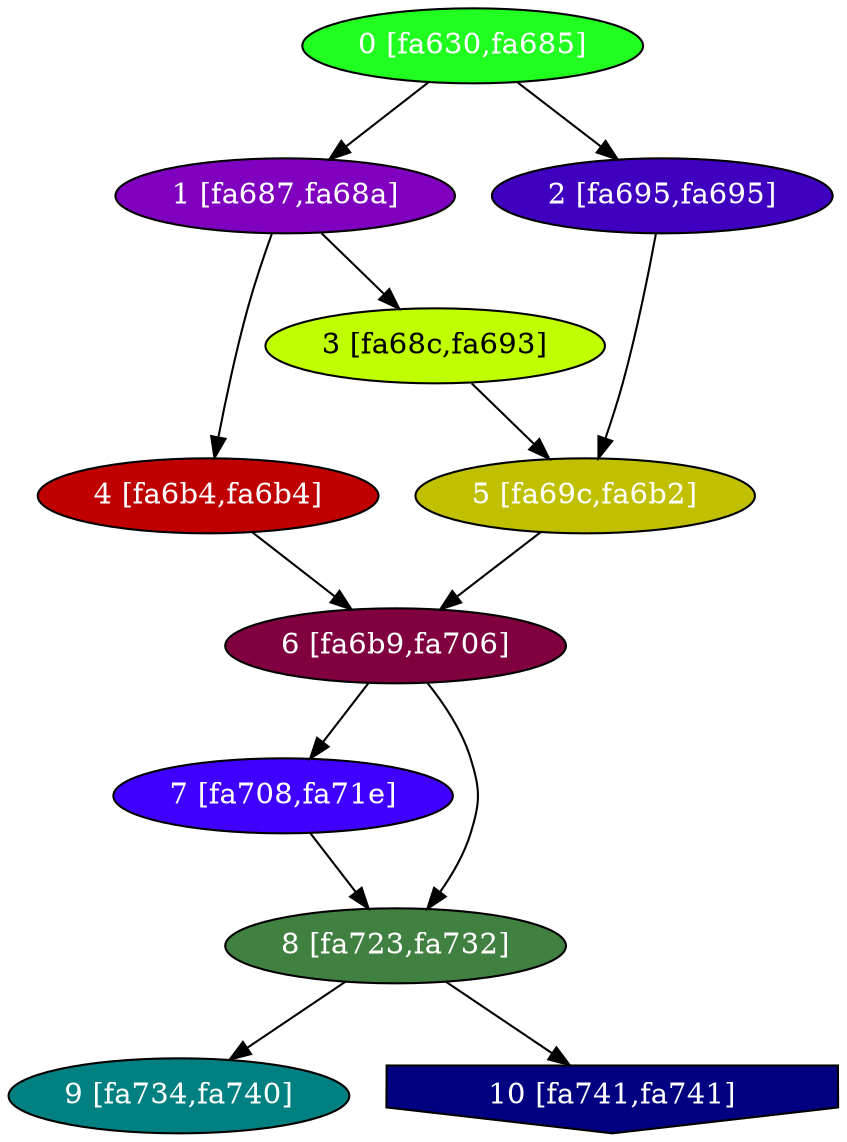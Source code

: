 diGraph libnss3{
	libnss3_0  [style=filled fillcolor="#20FF20" fontcolor="#ffffff" shape=oval label="0 [fa630,fa685]"]
	libnss3_1  [style=filled fillcolor="#8000C0" fontcolor="#ffffff" shape=oval label="1 [fa687,fa68a]"]
	libnss3_2  [style=filled fillcolor="#4000C0" fontcolor="#ffffff" shape=oval label="2 [fa695,fa695]"]
	libnss3_3  [style=filled fillcolor="#C0FF00" fontcolor="#000000" shape=oval label="3 [fa68c,fa693]"]
	libnss3_4  [style=filled fillcolor="#C00000" fontcolor="#ffffff" shape=oval label="4 [fa6b4,fa6b4]"]
	libnss3_5  [style=filled fillcolor="#C0C000" fontcolor="#ffffff" shape=oval label="5 [fa69c,fa6b2]"]
	libnss3_6  [style=filled fillcolor="#800040" fontcolor="#ffffff" shape=oval label="6 [fa6b9,fa706]"]
	libnss3_7  [style=filled fillcolor="#4000FF" fontcolor="#ffffff" shape=oval label="7 [fa708,fa71e]"]
	libnss3_8  [style=filled fillcolor="#408040" fontcolor="#ffffff" shape=oval label="8 [fa723,fa732]"]
	libnss3_9  [style=filled fillcolor="#008080" fontcolor="#ffffff" shape=oval label="9 [fa734,fa740]"]
	libnss3_a  [style=filled fillcolor="#000080" fontcolor="#ffffff" shape=invhouse label="10 [fa741,fa741]"]

	libnss3_0 -> libnss3_1
	libnss3_0 -> libnss3_2
	libnss3_1 -> libnss3_3
	libnss3_1 -> libnss3_4
	libnss3_2 -> libnss3_5
	libnss3_3 -> libnss3_5
	libnss3_4 -> libnss3_6
	libnss3_5 -> libnss3_6
	libnss3_6 -> libnss3_7
	libnss3_6 -> libnss3_8
	libnss3_7 -> libnss3_8
	libnss3_8 -> libnss3_9
	libnss3_8 -> libnss3_a
}